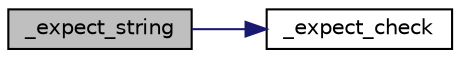 digraph "_expect_string"
{
 // LATEX_PDF_SIZE
  edge [fontname="Helvetica",fontsize="10",labelfontname="Helvetica",labelfontsize="10"];
  node [fontname="Helvetica",fontsize="10",shape=record];
  rankdir="LR";
  Node1 [label="_expect_string",height=0.2,width=0.4,color="black", fillcolor="grey75", style="filled", fontcolor="black",tooltip=" "];
  Node1 -> Node2 [color="midnightblue",fontsize="10",style="solid",fontname="Helvetica"];
  Node2 [label="_expect_check",height=0.2,width=0.4,color="black", fillcolor="white", style="filled",URL="$group__cmocka.html#ga944fbabc74f26c6e147e32960282e955",tooltip=" "];
}
